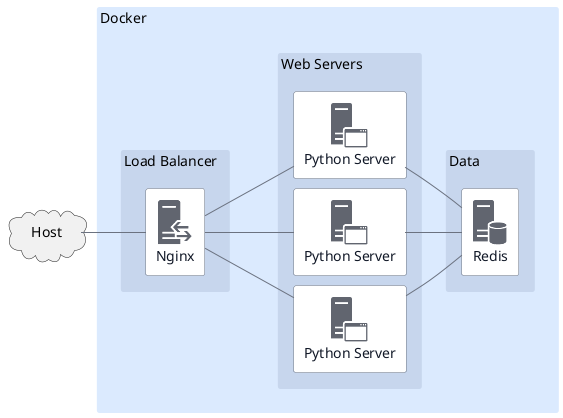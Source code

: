 @startuml

left to right direction

skinparam nodesep 10
skinparam ranksep 35

skinparam shadowing false
skinparam defaultTextAlignment center

<style>
frame {
    BackGroundColor #DBEAFE
    LineColor #ffffff00
    FontSize 14
    FontStyle normal
}
rectangle{
    BackGroundColor #ffffff
    LineColor #6B7280
    FontColor #111827
    FontSize 14
    FontStyle normal
}
arrow {
    LineColor: #6B7280
}
</style>

!include <office/Servers/application_server>
!include <office/Servers/database_server>
!include <office/Servers/reverse_proxy>

cloud " Host " as host

frame "Docker" as docker {

    frame "Load Balancer" as loadbalancer #c7d6ed {
        rectangle nginx [
            <$reverse_proxy>
            Nginx
        ]
    }

    frame "Web Servers" as webservers #c7d6ed {

        rectangle python1 [
            <$application_server>
            Python Server
        ]

        rectangle python2 [
            <$application_server>
            Python Server
        ]

        rectangle python3 [
            <$application_server>
            Python Server
        ]

    }

    frame "Data" as data #c7d6ed {
        rectangle redis [
            <$database_server>
            Redis
        ]
    }

}

host -- nginx

nginx -- python1
nginx -- python2
nginx -- python3

python1 -- redis
python2 -- redis
python3 -- redis

@enduml
